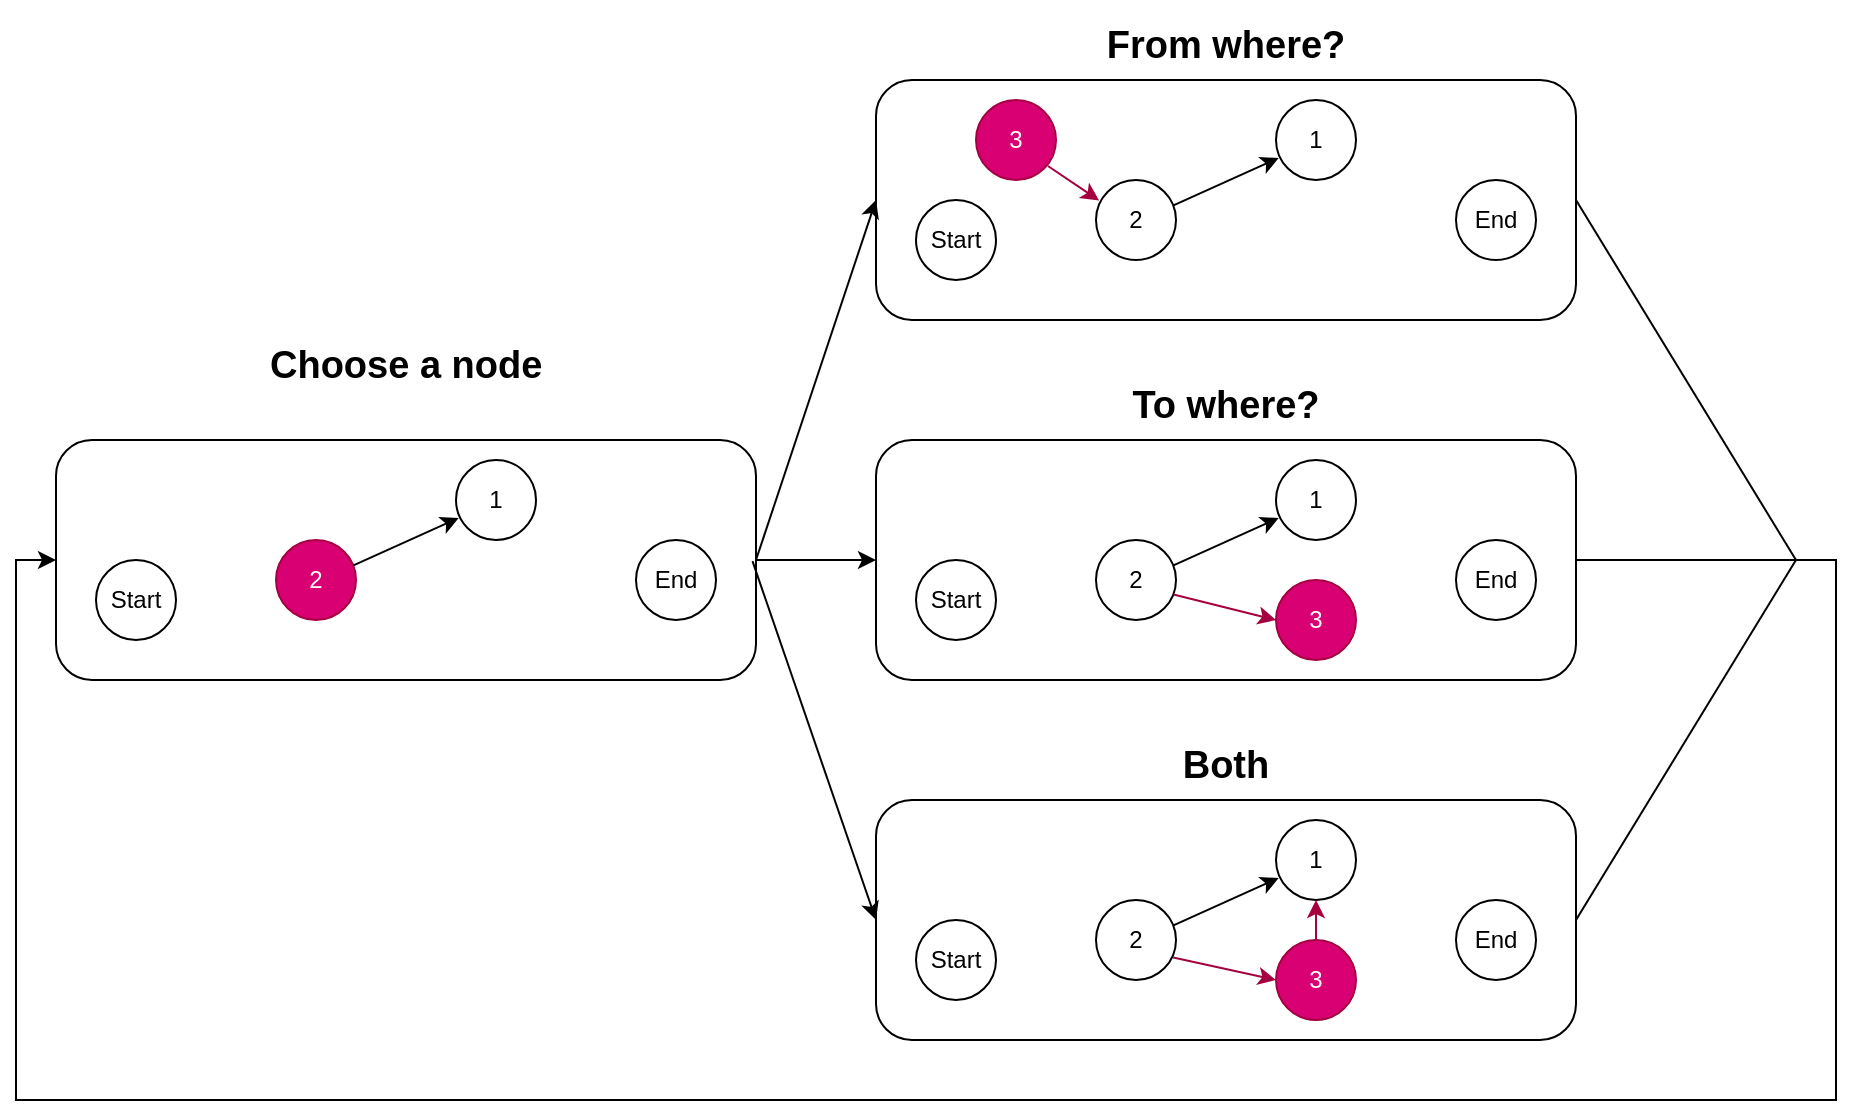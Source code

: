 <mxfile version="26.2.14">
  <diagram name="Page-1" id="oNwOHs38qYHQ-QEW0pWb">
    <mxGraphModel dx="2042" dy="1950" grid="1" gridSize="10" guides="1" tooltips="1" connect="1" arrows="1" fold="1" page="1" pageScale="1" pageWidth="850" pageHeight="1100" math="0" shadow="0">
      <root>
        <mxCell id="0" />
        <mxCell id="1" parent="0" />
        <mxCell id="BDMdnq4w_vVdqYXEkBCO-1" value="&lt;h1 style=&quot;margin-top: 0px;&quot;&gt;&lt;span style=&quot;font-size: 19px;&quot;&gt;Choose a node&lt;/span&gt;&lt;/h1&gt;" style="text;html=1;whiteSpace=wrap;overflow=hidden;rounded=0;" parent="1" vertex="1">
          <mxGeometry x="-705" y="-920" width="140" height="40" as="geometry" />
        </mxCell>
        <mxCell id="BDMdnq4w_vVdqYXEkBCO-16" value="" style="group" parent="1" vertex="1" connectable="0">
          <mxGeometry x="-810" y="-860" width="350" height="120" as="geometry" />
        </mxCell>
        <mxCell id="BDMdnq4w_vVdqYXEkBCO-15" value="" style="rounded=1;whiteSpace=wrap;html=1;fillColor=none;" parent="BDMdnq4w_vVdqYXEkBCO-16" vertex="1">
          <mxGeometry width="350" height="120" as="geometry" />
        </mxCell>
        <mxCell id="BDMdnq4w_vVdqYXEkBCO-8" value="Start" style="ellipse;whiteSpace=wrap;html=1;aspect=fixed;" parent="BDMdnq4w_vVdqYXEkBCO-16" vertex="1">
          <mxGeometry x="20" y="60" width="40" height="40" as="geometry" />
        </mxCell>
        <mxCell id="BDMdnq4w_vVdqYXEkBCO-9" value="End" style="ellipse;whiteSpace=wrap;html=1;aspect=fixed;" parent="BDMdnq4w_vVdqYXEkBCO-16" vertex="1">
          <mxGeometry x="290" y="50" width="40" height="40" as="geometry" />
        </mxCell>
        <mxCell id="BDMdnq4w_vVdqYXEkBCO-10" value="1" style="ellipse;whiteSpace=wrap;html=1;aspect=fixed;" parent="BDMdnq4w_vVdqYXEkBCO-16" vertex="1">
          <mxGeometry x="200" y="10" width="40" height="40" as="geometry" />
        </mxCell>
        <mxCell id="BDMdnq4w_vVdqYXEkBCO-11" value="2" style="ellipse;whiteSpace=wrap;html=1;aspect=fixed;fillColor=#d80073;fontColor=#ffffff;strokeColor=#A50040;" parent="BDMdnq4w_vVdqYXEkBCO-16" vertex="1">
          <mxGeometry x="110" y="50" width="40" height="40" as="geometry" />
        </mxCell>
        <mxCell id="BDMdnq4w_vVdqYXEkBCO-12" value="" style="endArrow=classic;html=1;rounded=0;exitX=0.968;exitY=0.318;exitDx=0;exitDy=0;exitPerimeter=0;entryX=0.034;entryY=0.724;entryDx=0;entryDy=0;entryPerimeter=0;" parent="BDMdnq4w_vVdqYXEkBCO-16" source="BDMdnq4w_vVdqYXEkBCO-11" target="BDMdnq4w_vVdqYXEkBCO-10" edge="1">
          <mxGeometry width="50" height="50" relative="1" as="geometry">
            <mxPoint x="350" y="50" as="sourcePoint" />
            <mxPoint x="220" y="70" as="targetPoint" />
          </mxGeometry>
        </mxCell>
        <mxCell id="BDMdnq4w_vVdqYXEkBCO-28" value="" style="endArrow=classic;html=1;rounded=0;exitX=1;exitY=0.5;exitDx=0;exitDy=0;entryX=0;entryY=0.5;entryDx=0;entryDy=0;" parent="1" source="BDMdnq4w_vVdqYXEkBCO-15" target="BDMdnq4w_vVdqYXEkBCO-18" edge="1">
          <mxGeometry width="50" height="50" relative="1" as="geometry">
            <mxPoint x="-240" y="-950" as="sourcePoint" />
            <mxPoint x="-190" y="-1000" as="targetPoint" />
          </mxGeometry>
        </mxCell>
        <mxCell id="z-Buv-SzO47Vh-kXW9xh-12" value="" style="endArrow=classic;html=1;rounded=0;exitX=1;exitY=0.5;exitDx=0;exitDy=0;entryX=0;entryY=0.5;entryDx=0;entryDy=0;" parent="1" source="BDMdnq4w_vVdqYXEkBCO-15" target="z-Buv-SzO47Vh-kXW9xh-3" edge="1">
          <mxGeometry width="50" height="50" relative="1" as="geometry">
            <mxPoint x="-450" y="-790" as="sourcePoint" />
            <mxPoint x="-400" y="-940" as="targetPoint" />
          </mxGeometry>
        </mxCell>
        <mxCell id="z-Buv-SzO47Vh-kXW9xh-14" value="" style="group" parent="1" vertex="1" connectable="0">
          <mxGeometry x="-400" y="-900" width="350" height="160" as="geometry" />
        </mxCell>
        <mxCell id="z-Buv-SzO47Vh-kXW9xh-1" value="&lt;h1 style=&quot;margin-top: 0px;&quot;&gt;&lt;span style=&quot;font-size: 19px;&quot;&gt;To where?&lt;/span&gt;&lt;/h1&gt;" style="text;html=1;whiteSpace=wrap;overflow=hidden;rounded=0;align=center;" parent="z-Buv-SzO47Vh-kXW9xh-14" vertex="1">
          <mxGeometry x="105" width="140" height="40" as="geometry" />
        </mxCell>
        <mxCell id="BDMdnq4w_vVdqYXEkBCO-18" value="" style="rounded=1;whiteSpace=wrap;html=1;fillColor=none;" parent="z-Buv-SzO47Vh-kXW9xh-14" vertex="1">
          <mxGeometry y="40" width="350" height="120" as="geometry" />
        </mxCell>
        <mxCell id="BDMdnq4w_vVdqYXEkBCO-19" value="Start" style="ellipse;whiteSpace=wrap;html=1;aspect=fixed;" parent="z-Buv-SzO47Vh-kXW9xh-14" vertex="1">
          <mxGeometry x="20" y="100" width="40" height="40" as="geometry" />
        </mxCell>
        <mxCell id="BDMdnq4w_vVdqYXEkBCO-20" value="End" style="ellipse;whiteSpace=wrap;html=1;aspect=fixed;" parent="z-Buv-SzO47Vh-kXW9xh-14" vertex="1">
          <mxGeometry x="290" y="90" width="40" height="40" as="geometry" />
        </mxCell>
        <mxCell id="BDMdnq4w_vVdqYXEkBCO-21" value="1" style="ellipse;whiteSpace=wrap;html=1;aspect=fixed;" parent="z-Buv-SzO47Vh-kXW9xh-14" vertex="1">
          <mxGeometry x="200" y="50" width="40" height="40" as="geometry" />
        </mxCell>
        <mxCell id="BDMdnq4w_vVdqYXEkBCO-22" value="2" style="ellipse;whiteSpace=wrap;html=1;aspect=fixed;" parent="z-Buv-SzO47Vh-kXW9xh-14" vertex="1">
          <mxGeometry x="110" y="90" width="40" height="40" as="geometry" />
        </mxCell>
        <mxCell id="BDMdnq4w_vVdqYXEkBCO-23" value="" style="endArrow=classic;html=1;rounded=0;exitX=0.968;exitY=0.318;exitDx=0;exitDy=0;exitPerimeter=0;entryX=0.034;entryY=0.724;entryDx=0;entryDy=0;entryPerimeter=0;" parent="z-Buv-SzO47Vh-kXW9xh-14" source="BDMdnq4w_vVdqYXEkBCO-22" target="BDMdnq4w_vVdqYXEkBCO-21" edge="1">
          <mxGeometry width="50" height="50" relative="1" as="geometry">
            <mxPoint x="350" y="90" as="sourcePoint" />
            <mxPoint x="220" y="110" as="targetPoint" />
          </mxGeometry>
        </mxCell>
        <mxCell id="BDMdnq4w_vVdqYXEkBCO-24" value="3" style="ellipse;whiteSpace=wrap;html=1;aspect=fixed;fillColor=#d80073;fontColor=#ffffff;strokeColor=#A50040;" parent="z-Buv-SzO47Vh-kXW9xh-14" vertex="1">
          <mxGeometry x="200" y="110" width="40" height="40" as="geometry" />
        </mxCell>
        <mxCell id="BDMdnq4w_vVdqYXEkBCO-25" value="" style="endArrow=classic;html=1;rounded=0;exitX=0.969;exitY=0.681;exitDx=0;exitDy=0;exitPerimeter=0;entryX=0;entryY=0.5;entryDx=0;entryDy=0;fillColor=#d80073;strokeColor=#A50040;" parent="z-Buv-SzO47Vh-kXW9xh-14" source="BDMdnq4w_vVdqYXEkBCO-22" target="BDMdnq4w_vVdqYXEkBCO-24" edge="1">
          <mxGeometry width="50" height="50" relative="1" as="geometry">
            <mxPoint x="159" y="113" as="sourcePoint" />
            <mxPoint x="211" y="89" as="targetPoint" />
          </mxGeometry>
        </mxCell>
        <mxCell id="z-Buv-SzO47Vh-kXW9xh-30" value="" style="group" parent="1" vertex="1" connectable="0">
          <mxGeometry x="-400" y="-1080" width="350" height="160" as="geometry" />
        </mxCell>
        <mxCell id="z-Buv-SzO47Vh-kXW9xh-2" value="" style="group" parent="z-Buv-SzO47Vh-kXW9xh-30" vertex="1" connectable="0">
          <mxGeometry y="40" width="350" height="120" as="geometry" />
        </mxCell>
        <mxCell id="z-Buv-SzO47Vh-kXW9xh-3" value="" style="rounded=1;whiteSpace=wrap;html=1;fillColor=none;" parent="z-Buv-SzO47Vh-kXW9xh-2" vertex="1">
          <mxGeometry width="350" height="120" as="geometry" />
        </mxCell>
        <mxCell id="z-Buv-SzO47Vh-kXW9xh-4" value="Start" style="ellipse;whiteSpace=wrap;html=1;aspect=fixed;" parent="z-Buv-SzO47Vh-kXW9xh-2" vertex="1">
          <mxGeometry x="20" y="60" width="40" height="40" as="geometry" />
        </mxCell>
        <mxCell id="z-Buv-SzO47Vh-kXW9xh-5" value="End" style="ellipse;whiteSpace=wrap;html=1;aspect=fixed;" parent="z-Buv-SzO47Vh-kXW9xh-2" vertex="1">
          <mxGeometry x="290" y="50" width="40" height="40" as="geometry" />
        </mxCell>
        <mxCell id="z-Buv-SzO47Vh-kXW9xh-6" value="1" style="ellipse;whiteSpace=wrap;html=1;aspect=fixed;" parent="z-Buv-SzO47Vh-kXW9xh-2" vertex="1">
          <mxGeometry x="200" y="10" width="40" height="40" as="geometry" />
        </mxCell>
        <mxCell id="z-Buv-SzO47Vh-kXW9xh-7" value="2" style="ellipse;whiteSpace=wrap;html=1;aspect=fixed;" parent="z-Buv-SzO47Vh-kXW9xh-2" vertex="1">
          <mxGeometry x="110" y="50" width="40" height="40" as="geometry" />
        </mxCell>
        <mxCell id="z-Buv-SzO47Vh-kXW9xh-8" value="" style="endArrow=classic;html=1;rounded=0;exitX=0.968;exitY=0.318;exitDx=0;exitDy=0;exitPerimeter=0;entryX=0.034;entryY=0.724;entryDx=0;entryDy=0;entryPerimeter=0;" parent="z-Buv-SzO47Vh-kXW9xh-2" source="z-Buv-SzO47Vh-kXW9xh-7" target="z-Buv-SzO47Vh-kXW9xh-6" edge="1">
          <mxGeometry width="50" height="50" relative="1" as="geometry">
            <mxPoint x="350" y="50" as="sourcePoint" />
            <mxPoint x="220" y="70" as="targetPoint" />
          </mxGeometry>
        </mxCell>
        <mxCell id="z-Buv-SzO47Vh-kXW9xh-9" value="3" style="ellipse;whiteSpace=wrap;html=1;aspect=fixed;fillColor=#d80073;fontColor=#ffffff;strokeColor=#A50040;" parent="z-Buv-SzO47Vh-kXW9xh-2" vertex="1">
          <mxGeometry x="50" y="10" width="40" height="40" as="geometry" />
        </mxCell>
        <mxCell id="z-Buv-SzO47Vh-kXW9xh-10" value="" style="endArrow=classic;html=1;rounded=0;exitX=0.899;exitY=0.825;exitDx=0;exitDy=0;entryX=0.039;entryY=0.257;entryDx=0;entryDy=0;fillColor=#d80073;strokeColor=#A50040;entryPerimeter=0;exitPerimeter=0;" parent="z-Buv-SzO47Vh-kXW9xh-2" source="z-Buv-SzO47Vh-kXW9xh-9" target="z-Buv-SzO47Vh-kXW9xh-7" edge="1">
          <mxGeometry width="50" height="50" relative="1" as="geometry">
            <mxPoint x="159" y="73" as="sourcePoint" />
            <mxPoint x="211" y="49" as="targetPoint" />
          </mxGeometry>
        </mxCell>
        <mxCell id="z-Buv-SzO47Vh-kXW9xh-11" value="&lt;h1 style=&quot;margin-top: 0px;&quot;&gt;&lt;span style=&quot;font-size: 19px;&quot;&gt;From where?&lt;/span&gt;&lt;/h1&gt;" style="text;html=1;whiteSpace=wrap;overflow=hidden;rounded=0;align=center;" parent="z-Buv-SzO47Vh-kXW9xh-30" vertex="1">
          <mxGeometry x="105" width="140" height="40" as="geometry" />
        </mxCell>
        <mxCell id="z-Buv-SzO47Vh-kXW9xh-45" value="" style="endArrow=classic;html=1;rounded=0;exitX=0.995;exitY=0.505;exitDx=0;exitDy=0;entryX=0;entryY=0.5;entryDx=0;entryDy=0;exitPerimeter=0;" parent="1" source="BDMdnq4w_vVdqYXEkBCO-15" target="z-Buv-SzO47Vh-kXW9xh-33" edge="1">
          <mxGeometry width="50" height="50" relative="1" as="geometry">
            <mxPoint x="-450" y="-790" as="sourcePoint" />
            <mxPoint x="-390" y="-790" as="targetPoint" />
          </mxGeometry>
        </mxCell>
        <mxCell id="z-Buv-SzO47Vh-kXW9xh-46" value="" style="group" parent="1" vertex="1" connectable="0">
          <mxGeometry x="-400" y="-720" width="350" height="160" as="geometry" />
        </mxCell>
        <mxCell id="z-Buv-SzO47Vh-kXW9xh-32" value="" style="group" parent="z-Buv-SzO47Vh-kXW9xh-46" vertex="1" connectable="0">
          <mxGeometry y="40" width="350" height="120" as="geometry" />
        </mxCell>
        <mxCell id="z-Buv-SzO47Vh-kXW9xh-33" value="" style="rounded=1;whiteSpace=wrap;html=1;fillColor=none;" parent="z-Buv-SzO47Vh-kXW9xh-32" vertex="1">
          <mxGeometry width="350" height="120" as="geometry" />
        </mxCell>
        <mxCell id="z-Buv-SzO47Vh-kXW9xh-34" value="Start" style="ellipse;whiteSpace=wrap;html=1;aspect=fixed;" parent="z-Buv-SzO47Vh-kXW9xh-32" vertex="1">
          <mxGeometry x="20" y="60" width="40" height="40" as="geometry" />
        </mxCell>
        <mxCell id="z-Buv-SzO47Vh-kXW9xh-35" value="End" style="ellipse;whiteSpace=wrap;html=1;aspect=fixed;" parent="z-Buv-SzO47Vh-kXW9xh-32" vertex="1">
          <mxGeometry x="290" y="50" width="40" height="40" as="geometry" />
        </mxCell>
        <mxCell id="z-Buv-SzO47Vh-kXW9xh-36" value="1" style="ellipse;whiteSpace=wrap;html=1;aspect=fixed;" parent="z-Buv-SzO47Vh-kXW9xh-32" vertex="1">
          <mxGeometry x="200" y="10" width="40" height="40" as="geometry" />
        </mxCell>
        <mxCell id="z-Buv-SzO47Vh-kXW9xh-37" value="2" style="ellipse;whiteSpace=wrap;html=1;aspect=fixed;" parent="z-Buv-SzO47Vh-kXW9xh-32" vertex="1">
          <mxGeometry x="110" y="50" width="40" height="40" as="geometry" />
        </mxCell>
        <mxCell id="z-Buv-SzO47Vh-kXW9xh-38" value="" style="endArrow=classic;html=1;rounded=0;exitX=0.968;exitY=0.318;exitDx=0;exitDy=0;exitPerimeter=0;entryX=0.034;entryY=0.724;entryDx=0;entryDy=0;entryPerimeter=0;" parent="z-Buv-SzO47Vh-kXW9xh-32" source="z-Buv-SzO47Vh-kXW9xh-37" target="z-Buv-SzO47Vh-kXW9xh-36" edge="1">
          <mxGeometry width="50" height="50" relative="1" as="geometry">
            <mxPoint x="350" y="50" as="sourcePoint" />
            <mxPoint x="220" y="70" as="targetPoint" />
          </mxGeometry>
        </mxCell>
        <mxCell id="z-Buv-SzO47Vh-kXW9xh-39" value="3" style="ellipse;whiteSpace=wrap;html=1;aspect=fixed;fillColor=#d80073;fontColor=#ffffff;strokeColor=#A50040;" parent="z-Buv-SzO47Vh-kXW9xh-32" vertex="1">
          <mxGeometry x="200" y="70" width="40" height="40" as="geometry" />
        </mxCell>
        <mxCell id="z-Buv-SzO47Vh-kXW9xh-43" value="" style="endArrow=classic;html=1;rounded=0;exitX=0.965;exitY=0.718;exitDx=0;exitDy=0;exitPerimeter=0;entryX=0;entryY=0.5;entryDx=0;entryDy=0;fillColor=#d80073;strokeColor=#A50040;" parent="z-Buv-SzO47Vh-kXW9xh-32" source="z-Buv-SzO47Vh-kXW9xh-37" target="z-Buv-SzO47Vh-kXW9xh-39" edge="1">
          <mxGeometry width="50" height="50" relative="1" as="geometry">
            <mxPoint x="159" y="73" as="sourcePoint" />
            <mxPoint x="211" y="49" as="targetPoint" />
          </mxGeometry>
        </mxCell>
        <mxCell id="z-Buv-SzO47Vh-kXW9xh-44" value="" style="endArrow=classic;html=1;rounded=0;exitX=0.5;exitY=0;exitDx=0;exitDy=0;entryX=0.5;entryY=1;entryDx=0;entryDy=0;fillColor=#d80073;strokeColor=#A50040;" parent="z-Buv-SzO47Vh-kXW9xh-32" source="z-Buv-SzO47Vh-kXW9xh-39" target="z-Buv-SzO47Vh-kXW9xh-36" edge="1">
          <mxGeometry width="50" height="50" relative="1" as="geometry">
            <mxPoint x="159" y="89" as="sourcePoint" />
            <mxPoint x="210" y="100" as="targetPoint" />
          </mxGeometry>
        </mxCell>
        <mxCell id="z-Buv-SzO47Vh-kXW9xh-41" value="&lt;h1 style=&quot;margin-top: 0px;&quot;&gt;&lt;span style=&quot;font-size: 19px;&quot;&gt;Both&lt;/span&gt;&lt;/h1&gt;" style="text;html=1;whiteSpace=wrap;overflow=hidden;rounded=0;align=center;" parent="z-Buv-SzO47Vh-kXW9xh-46" vertex="1">
          <mxGeometry x="105" width="140" height="40" as="geometry" />
        </mxCell>
        <mxCell id="z-Buv-SzO47Vh-kXW9xh-51" style="edgeStyle=orthogonalEdgeStyle;rounded=0;orthogonalLoop=1;jettySize=auto;html=1;exitX=1;exitY=0.5;exitDx=0;exitDy=0;entryX=0;entryY=0.5;entryDx=0;entryDy=0;" parent="1" target="BDMdnq4w_vVdqYXEkBCO-15" edge="1">
          <mxGeometry relative="1" as="geometry">
            <Array as="points">
              <mxPoint x="80" y="-800" />
              <mxPoint x="80" y="-530" />
              <mxPoint x="-830" y="-530" />
              <mxPoint x="-830" y="-800" />
            </Array>
            <mxPoint x="60" y="-800" as="sourcePoint" />
          </mxGeometry>
        </mxCell>
        <mxCell id="eqXS0zuDmMrwy35jhYze-1" value="" style="endArrow=none;html=1;rounded=0;exitX=1;exitY=0.5;exitDx=0;exitDy=0;" edge="1" parent="1" source="z-Buv-SzO47Vh-kXW9xh-3">
          <mxGeometry width="50" height="50" relative="1" as="geometry">
            <mxPoint x="190" y="-1040" as="sourcePoint" />
            <mxPoint x="60" y="-800" as="targetPoint" />
          </mxGeometry>
        </mxCell>
        <mxCell id="eqXS0zuDmMrwy35jhYze-2" value="" style="endArrow=none;html=1;rounded=0;exitX=1;exitY=0.5;exitDx=0;exitDy=0;" edge="1" parent="1" source="BDMdnq4w_vVdqYXEkBCO-18">
          <mxGeometry width="50" height="50" relative="1" as="geometry">
            <mxPoint x="40" y="-970" as="sourcePoint" />
            <mxPoint x="60" y="-800" as="targetPoint" />
          </mxGeometry>
        </mxCell>
        <mxCell id="eqXS0zuDmMrwy35jhYze-3" value="" style="endArrow=none;html=1;rounded=0;exitX=1;exitY=0.5;exitDx=0;exitDy=0;" edge="1" parent="1" source="z-Buv-SzO47Vh-kXW9xh-33">
          <mxGeometry width="50" height="50" relative="1" as="geometry">
            <mxPoint x="-40" y="-970" as="sourcePoint" />
            <mxPoint x="60" y="-800" as="targetPoint" />
          </mxGeometry>
        </mxCell>
      </root>
    </mxGraphModel>
  </diagram>
</mxfile>
